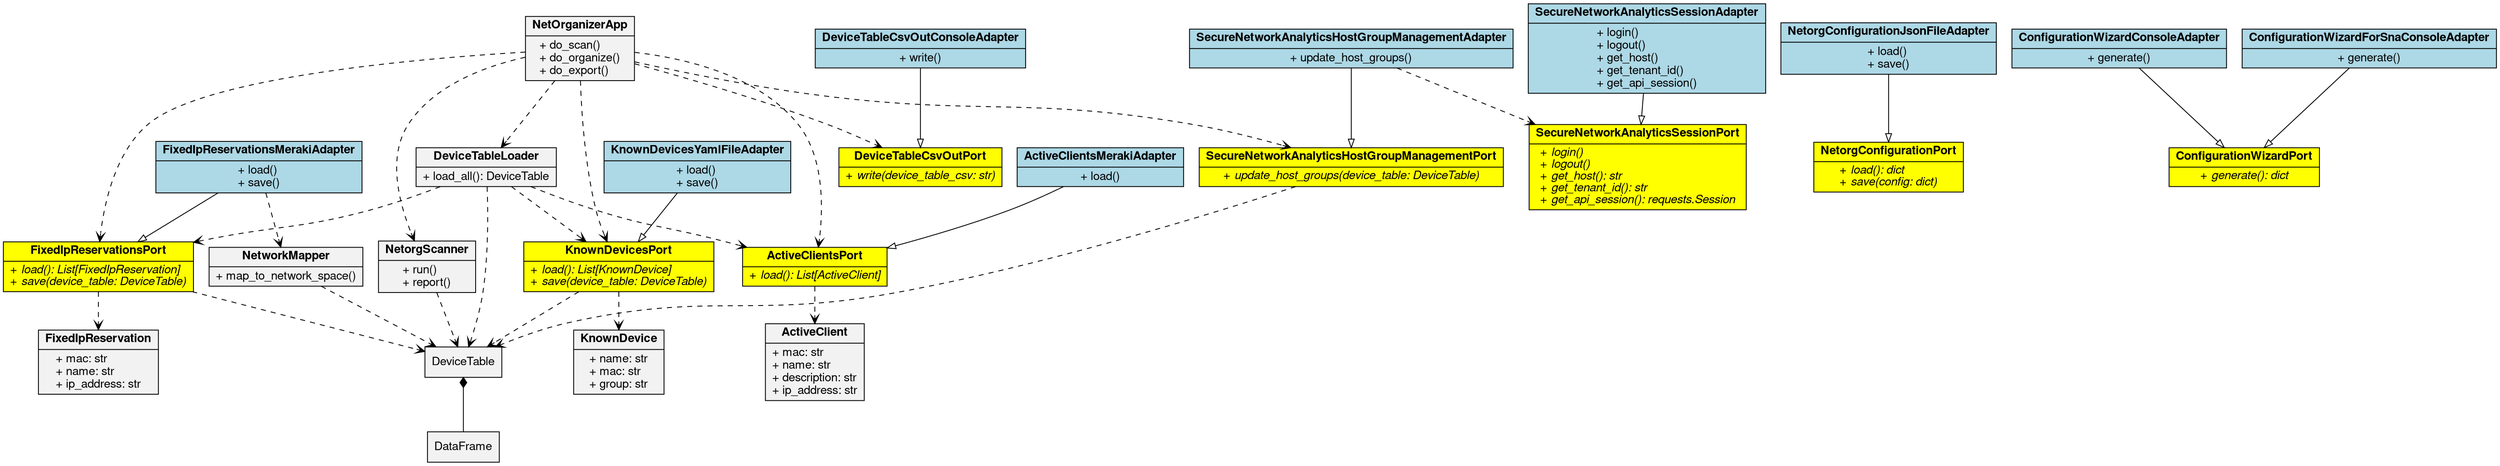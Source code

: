 digraph netorg_structure {

    node [
		fontname="Helvetica,Arial,sans-serif"
		shape=record
		style=filled
		fillcolor=gray95
	]

	edge [arrowhead=vee style=dashed]
    KnownDevicesPort -> { KnownDevice DeviceTable }
    ActiveClientsPort -> { ActiveClient }
    FixedIpReservationsPort -> { FixedIpReservation DeviceTable }
    SecureNetworkAnalyticsHostGroupManagementPort -> { DeviceTable }
    SecureNetworkAnalyticsHostGroupManagementAdapter -> { SecureNetworkAnalyticsSessionPort }
    NetOrganizerApp -> { ActiveClientsPort DeviceTableCsvOutPort FixedIpReservationsPort KnownDevicesPort SecureNetworkAnalyticsHostGroupManagementPort NetorgScanner DeviceTableLoader }
    DeviceTableLoader -> { DeviceTable ActiveClientsPort FixedIpReservationsPort KnownDevicesPort }
    NetorgScanner -> { DeviceTable }
    FixedIpReservationsMerakiAdapter -> { NetworkMapper }
    NetworkMapper -> { DeviceTable }
    
	edge [arrowhead=empty style=""]
    KnownDevicesYamlFileAdapter -> { KnownDevicesPort }
    ActiveClientsMerakiAdapter -> { ActiveClientsPort }
    FixedIpReservationsMerakiAdapter -> { FixedIpReservationsPort }
    NetorgConfigurationJsonFileAdapter -> { NetorgConfigurationPort }
    ConfigurationWizardConsoleAdapter -> { ConfigurationWizardPort }
    ConfigurationWizardForSnaConsoleAdapter -> { ConfigurationWizardPort }
    DeviceTableCsvOutConsoleAdapter -> { DeviceTableCsvOutPort }
    SecureNetworkAnalyticsHostGroupManagementAdapter -> { SecureNetworkAnalyticsHostGroupManagementPort }
    SecureNetworkAnalyticsSessionAdapter -> { SecureNetworkAnalyticsSessionPort }

    edge [dir=back arrowtail=diamond]
    DeviceTable -> { DataFrame }


    NetOrganizerApp [
        label = <{<b>NetOrganizerApp</b> | 
        + do_scan()<br align="left"/>+ do_organize()<br align="left"/>+ do_export()<br align="left"/>}>
    ]

    DeviceTableLoader [
        label = <{<b>DeviceTableLoader</b> | 
        + load_all(): DeviceTable<br align="left"/>}>
    ]

    NetorgScanner [
        label = <{<b>NetorgScanner</b> | 
        + run()<br align="left"/>+ report()<br align="left"/>}>
    ]

    NetworkMapper [
        label = <{<b>NetworkMapper</b> | 
        + map_to_network_space()<br align="left"/>}>
    ]

    KnownDevicesPort [
        fillcolor = yellow
        label = <{<b>KnownDevicesPort</b> | 
        + <i>load(): List[KnownDevice]</i><br align="left"/>+ <i>save(device_table: DeviceTable)</i><br align="left"/>}>
    ]

    ActiveClientsPort [
        fillcolor = yellow
        label = <{<b>ActiveClientsPort</b> | 
        + <i>load(): List[ActiveClient]</i><br align="left"/>}>
    ]

    FixedIpReservationsPort [
        fillcolor = yellow
        label = <{<b>FixedIpReservationsPort</b> | 
        + <i>load(): List[FixedIpReservation]</i><br align="left"/>+ <i>save(device_table: DeviceTable)</i><br align="left"/>}>
    ]

    NetorgConfigurationPort [
        fillcolor = yellow
        label = <{<b>NetorgConfigurationPort</b> | 
        + <i>load(): dict</i><br align="left"/>+ <i>save(config: dict)</i><br align="left"/>}>
    ]

    ConfigurationWizardPort [
        fillcolor = yellow
        label = <{<b>ConfigurationWizardPort</b> | 
        + <i>generate(): dict</i><br align="left"/>}>
    ]

    DeviceTableCsvOutPort [
        fillcolor = yellow
        label = <{<b>DeviceTableCsvOutPort</b> | 
        + <i>write(device_table_csv: str)</i><br align="left"/>}>
    ]

    SecureNetworkAnalyticsHostGroupManagementPort [
        fillcolor = yellow
        label = <{<b>SecureNetworkAnalyticsHostGroupManagementPort</b> | 
        + <i>update_host_groups(device_table: DeviceTable)</i><br align="left"/>}>
    ]

    SecureNetworkAnalyticsSessionPort [
        fillcolor = yellow
        label = <{<b>SecureNetworkAnalyticsSessionPort</b> | 
        + <i>login()</i><br align="left"/>+ <i>logout()</i><br align="left"/>+ <i>get_host(): str</i><br align="left"/>+ <i>get_tenant_id(): str</i><br align="left"/>+ <i>get_api_session(): requests.Session</i><br align="left"/>}>
    ]

    KnownDevice [
        label = <{<b>KnownDevice</b> | 
        + name: str<br align="left"/>+ mac: str<br align="left"/>+ group: str<br align="left"/>}>
    ]

    ActiveClient [
        label = <{<b>ActiveClient</b> | 
        + mac: str<br align="left"/>+ name: str<br align="left"/>+ description: str<br align="left"/>+ ip_address: str<br align="left"/>}>
    ]

    FixedIpReservation [
        label = <{<b>FixedIpReservation</b> | 
        + mac: str<br align="left"/>+ name: str<br align="left"/>+ ip_address: str<br align="left"/>}>
    ]

    KnownDevicesYamlFileAdapter [
        fillcolor = lightblue
        label = <{<b>KnownDevicesYamlFileAdapter</b> | 
        + load()<br align="left"/>+ save()<br align="left"/>}>
    ]

    ActiveClientsMerakiAdapter [
        fillcolor = lightblue
        label = <{<b>ActiveClientsMerakiAdapter</b> | 
        + load()<br align="left"/>}>
    ]

    FixedIpReservationsMerakiAdapter [
        fillcolor = lightblue
        label = <{<b>FixedIpReservationsMerakiAdapter</b> | 
        + load()<br align="left"/>+ save()<br align="left"/>}>
    ]

    NetorgConfigurationJsonFileAdapter [
        fillcolor = lightblue
        label = <{<b>NetorgConfigurationJsonFileAdapter</b> | 
        + load()<br align="left"/>+ save()<br align="left"/>}>
    ]

    ConfigurationWizardConsoleAdapter [
        fillcolor = lightblue
        label = <{<b>ConfigurationWizardConsoleAdapter</b> | 
        + generate()<br align="left"/>}>
    ]

    ConfigurationWizardForSnaConsoleAdapter [
        fillcolor = lightblue
        label = <{<b>ConfigurationWizardForSnaConsoleAdapter</b> | 
        + generate()<br align="left"/>}>
    ]

    DeviceTableCsvOutConsoleAdapter [
        fillcolor = lightblue
        label = <{<b>DeviceTableCsvOutConsoleAdapter</b> | 
        + write()<br align="left"/>}>
    ]

    SecureNetworkAnalyticsHostGroupManagementAdapter [
        fillcolor = lightblue
        label = <{<b>SecureNetworkAnalyticsHostGroupManagementAdapter</b> | 
        + update_host_groups()<br align="left"/>}>
    ]

    SecureNetworkAnalyticsSessionAdapter [
        fillcolor = lightblue
        label = <{<b>SecureNetworkAnalyticsSessionAdapter</b> | 
        + login()<br align="left"/>+ logout()<br align="left"/>+ get_host()<br align="left"/>+ get_tenant_id()<br align="left"/>+ get_api_session()<br align="left"/>}>
    ]
}